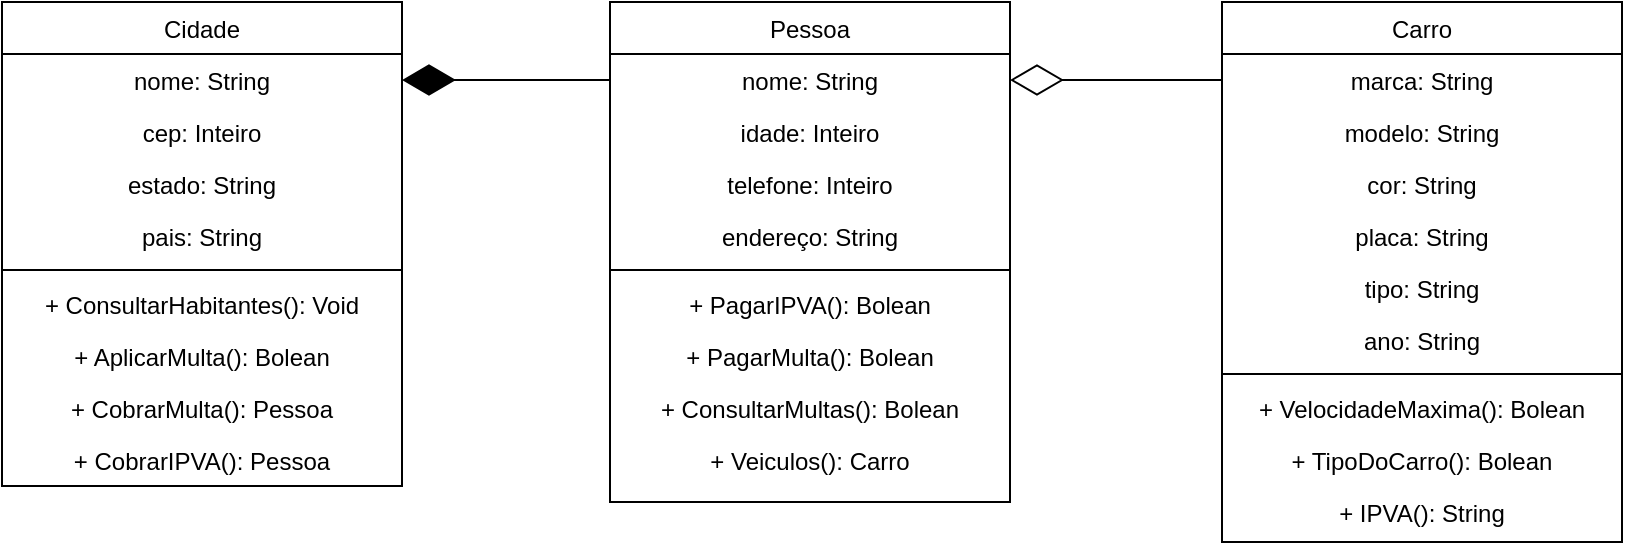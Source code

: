 <mxfile version="21.0.2" type="device"><diagram id="C5RBs43oDa-KdzZeNtuy" name="Page-1"><mxGraphModel dx="1434" dy="764" grid="1" gridSize="10" guides="1" tooltips="1" connect="1" arrows="1" fold="1" page="1" pageScale="1" pageWidth="827" pageHeight="1169" math="0" shadow="0"><root><mxCell id="WIyWlLk6GJQsqaUBKTNV-0"/><mxCell id="WIyWlLk6GJQsqaUBKTNV-1" parent="WIyWlLk6GJQsqaUBKTNV-0"/><mxCell id="zkfFHV4jXpPFQw0GAbJ--0" value="Cidade" style="swimlane;fontStyle=0;align=center;verticalAlign=top;childLayout=stackLayout;horizontal=1;startSize=26;horizontalStack=0;resizeParent=1;resizeLast=0;collapsible=1;marginBottom=0;rounded=0;shadow=0;strokeWidth=1;fontFamily=Arial;labelBorderColor=none;" parent="WIyWlLk6GJQsqaUBKTNV-1" vertex="1"><mxGeometry x="10" y="10" width="200" height="242" as="geometry"><mxRectangle x="230" y="140" width="160" height="26" as="alternateBounds"/></mxGeometry></mxCell><mxCell id="zkfFHV4jXpPFQw0GAbJ--1" value="nome: String" style="text;align=center;verticalAlign=top;spacingLeft=4;spacingRight=4;overflow=hidden;rotatable=0;points=[[0,0.5],[1,0.5]];portConstraint=eastwest;fontFamily=Arial;fontStyle=0;labelBorderColor=none;" parent="zkfFHV4jXpPFQw0GAbJ--0" vertex="1"><mxGeometry y="26" width="200" height="26" as="geometry"/></mxCell><mxCell id="zkfFHV4jXpPFQw0GAbJ--2" value="cep: Inteiro" style="text;align=center;verticalAlign=top;spacingLeft=4;spacingRight=4;overflow=hidden;rotatable=0;points=[[0,0.5],[1,0.5]];portConstraint=eastwest;rounded=0;shadow=0;fontFamily=Arial;fontStyle=0;labelBorderColor=none;" parent="zkfFHV4jXpPFQw0GAbJ--0" vertex="1"><mxGeometry y="52" width="200" height="26" as="geometry"/></mxCell><mxCell id="zkfFHV4jXpPFQw0GAbJ--3" value="estado: String" style="text;align=center;verticalAlign=top;spacingLeft=4;spacingRight=4;overflow=hidden;rotatable=0;points=[[0,0.5],[1,0.5]];portConstraint=eastwest;rounded=0;shadow=0;fontFamily=Arial;fontStyle=0;labelBorderColor=none;" parent="zkfFHV4jXpPFQw0GAbJ--0" vertex="1"><mxGeometry y="78" width="200" height="26" as="geometry"/></mxCell><mxCell id="rJbsGy1KemC-nFW4CFmG-0" value="pais: String" style="text;align=center;verticalAlign=top;spacingLeft=4;spacingRight=4;overflow=hidden;rotatable=0;points=[[0,0.5],[1,0.5]];portConstraint=eastwest;rounded=0;shadow=0;fontFamily=Arial;fontStyle=0;labelBorderColor=none;" vertex="1" parent="zkfFHV4jXpPFQw0GAbJ--0"><mxGeometry y="104" width="200" height="26" as="geometry"/></mxCell><mxCell id="rJbsGy1KemC-nFW4CFmG-62" value="" style="line;strokeWidth=1;fillColor=none;align=left;verticalAlign=middle;spacingTop=-1;spacingLeft=3;spacingRight=3;rotatable=0;labelPosition=right;points=[];portConstraint=eastwest;strokeColor=inherit;" vertex="1" parent="zkfFHV4jXpPFQw0GAbJ--0"><mxGeometry y="130" width="200" height="8" as="geometry"/></mxCell><mxCell id="rJbsGy1KemC-nFW4CFmG-46" value="+ ConsultarHabitantes(): Void" style="text;align=center;verticalAlign=top;spacingLeft=4;spacingRight=4;overflow=hidden;rotatable=0;points=[[0,0.5],[1,0.5]];portConstraint=eastwest;rounded=0;shadow=0;fontFamily=Arial;fontStyle=0;labelBorderColor=none;" vertex="1" parent="zkfFHV4jXpPFQw0GAbJ--0"><mxGeometry y="138" width="200" height="26" as="geometry"/></mxCell><mxCell id="rJbsGy1KemC-nFW4CFmG-56" value="+ AplicarMulta(): Bolean" style="text;align=center;verticalAlign=top;spacingLeft=4;spacingRight=4;overflow=hidden;rotatable=0;points=[[0,0.5],[1,0.5]];portConstraint=eastwest;rounded=0;shadow=0;fontFamily=Arial;fontStyle=0;labelBorderColor=none;" vertex="1" parent="zkfFHV4jXpPFQw0GAbJ--0"><mxGeometry y="164" width="200" height="26" as="geometry"/></mxCell><mxCell id="rJbsGy1KemC-nFW4CFmG-55" value="+ CobrarMulta(): Pessoa" style="text;align=center;verticalAlign=top;spacingLeft=4;spacingRight=4;overflow=hidden;rotatable=0;points=[[0,0.5],[1,0.5]];portConstraint=eastwest;rounded=0;shadow=0;fontFamily=Arial;fontStyle=0;labelBorderColor=none;" vertex="1" parent="zkfFHV4jXpPFQw0GAbJ--0"><mxGeometry y="190" width="200" height="26" as="geometry"/></mxCell><mxCell id="rJbsGy1KemC-nFW4CFmG-54" value="+ CobrarIPVA(): Pessoa" style="text;align=center;verticalAlign=top;spacingLeft=4;spacingRight=4;overflow=hidden;rotatable=0;points=[[0,0.5],[1,0.5]];portConstraint=eastwest;rounded=0;shadow=0;fontFamily=Arial;fontStyle=0;labelBorderColor=none;" vertex="1" parent="zkfFHV4jXpPFQw0GAbJ--0"><mxGeometry y="216" width="200" height="26" as="geometry"/></mxCell><mxCell id="zkfFHV4jXpPFQw0GAbJ--17" value="Pessoa" style="swimlane;fontStyle=0;align=center;verticalAlign=top;childLayout=stackLayout;horizontal=1;startSize=26;horizontalStack=0;resizeParent=1;resizeLast=0;collapsible=1;marginBottom=0;rounded=0;shadow=0;strokeWidth=1;fontFamily=Arial;labelBorderColor=none;" parent="WIyWlLk6GJQsqaUBKTNV-1" vertex="1"><mxGeometry x="314" y="10" width="200" height="250" as="geometry"><mxRectangle x="550" y="140" width="160" height="26" as="alternateBounds"/></mxGeometry></mxCell><mxCell id="zkfFHV4jXpPFQw0GAbJ--18" value="nome: String" style="text;align=center;verticalAlign=top;spacingLeft=4;spacingRight=4;overflow=hidden;rotatable=0;points=[[0,0.5],[1,0.5]];portConstraint=eastwest;fontFamily=Arial;fontStyle=0;labelBorderColor=none;" parent="zkfFHV4jXpPFQw0GAbJ--17" vertex="1"><mxGeometry y="26" width="200" height="26" as="geometry"/></mxCell><mxCell id="zkfFHV4jXpPFQw0GAbJ--19" value="idade: Inteiro" style="text;align=center;verticalAlign=top;spacingLeft=4;spacingRight=4;overflow=hidden;rotatable=0;points=[[0,0.5],[1,0.5]];portConstraint=eastwest;rounded=0;shadow=0;fontFamily=Arial;fontStyle=0;labelBorderColor=none;" parent="zkfFHV4jXpPFQw0GAbJ--17" vertex="1"><mxGeometry y="52" width="200" height="26" as="geometry"/></mxCell><mxCell id="zkfFHV4jXpPFQw0GAbJ--21" value="telefone: Inteiro" style="text;align=center;verticalAlign=top;spacingLeft=4;spacingRight=4;overflow=hidden;rotatable=0;points=[[0,0.5],[1,0.5]];portConstraint=eastwest;rounded=0;shadow=0;fontFamily=Arial;fontStyle=0;labelBorderColor=none;" parent="zkfFHV4jXpPFQw0GAbJ--17" vertex="1"><mxGeometry y="78" width="200" height="26" as="geometry"/></mxCell><mxCell id="zkfFHV4jXpPFQw0GAbJ--20" value="endereço: String" style="text;align=center;verticalAlign=top;spacingLeft=4;spacingRight=4;overflow=hidden;rotatable=0;points=[[0,0.5],[1,0.5]];portConstraint=eastwest;rounded=0;shadow=0;fontFamily=Arial;fontStyle=0;labelBorderColor=none;" parent="zkfFHV4jXpPFQw0GAbJ--17" vertex="1"><mxGeometry y="104" width="200" height="26" as="geometry"/></mxCell><mxCell id="rJbsGy1KemC-nFW4CFmG-61" value="" style="line;strokeWidth=1;fillColor=none;align=left;verticalAlign=middle;spacingTop=-1;spacingLeft=3;spacingRight=3;rotatable=0;labelPosition=right;points=[];portConstraint=eastwest;strokeColor=inherit;" vertex="1" parent="zkfFHV4jXpPFQw0GAbJ--17"><mxGeometry y="130" width="200" height="8" as="geometry"/></mxCell><mxCell id="rJbsGy1KemC-nFW4CFmG-36" value="+ PagarIPVA(): Bolean" style="text;align=center;verticalAlign=top;spacingLeft=4;spacingRight=4;overflow=hidden;rotatable=0;points=[[0,0.5],[1,0.5]];portConstraint=eastwest;rounded=0;shadow=0;fontFamily=Arial;fontStyle=0;labelBorderColor=none;" vertex="1" parent="zkfFHV4jXpPFQw0GAbJ--17"><mxGeometry y="138" width="200" height="26" as="geometry"/></mxCell><mxCell id="rJbsGy1KemC-nFW4CFmG-44" value="+ PagarMulta(): Bolean" style="text;align=center;verticalAlign=top;spacingLeft=4;spacingRight=4;overflow=hidden;rotatable=0;points=[[0,0.5],[1,0.5]];portConstraint=eastwest;rounded=0;shadow=0;fontFamily=Arial;fontStyle=0;labelBorderColor=none;" vertex="1" parent="zkfFHV4jXpPFQw0GAbJ--17"><mxGeometry y="164" width="200" height="26" as="geometry"/></mxCell><mxCell id="rJbsGy1KemC-nFW4CFmG-45" value="+ ConsultarMultas(): Bolean" style="text;align=center;verticalAlign=top;spacingLeft=4;spacingRight=4;overflow=hidden;rotatable=0;points=[[0,0.5],[1,0.5]];portConstraint=eastwest;rounded=0;shadow=0;fontFamily=Arial;fontStyle=0;labelBorderColor=none;" vertex="1" parent="zkfFHV4jXpPFQw0GAbJ--17"><mxGeometry y="190" width="200" height="26" as="geometry"/></mxCell><mxCell id="rJbsGy1KemC-nFW4CFmG-38" value="+ Veiculos(): Carro" style="text;align=center;verticalAlign=top;spacingLeft=4;spacingRight=4;overflow=hidden;rotatable=0;points=[[0,0.5],[1,0.5]];portConstraint=eastwest;rounded=0;shadow=0;fontFamily=Arial;fontStyle=0;labelBorderColor=none;" vertex="1" parent="zkfFHV4jXpPFQw0GAbJ--17"><mxGeometry y="216" width="200" height="26" as="geometry"/></mxCell><mxCell id="rJbsGy1KemC-nFW4CFmG-13" value="Carro" style="swimlane;fontStyle=0;align=center;verticalAlign=top;childLayout=stackLayout;horizontal=1;startSize=26;horizontalStack=0;resizeParent=1;resizeLast=0;collapsible=1;marginBottom=0;rounded=0;shadow=0;strokeWidth=1;fontFamily=Arial;labelBorderColor=none;" vertex="1" parent="WIyWlLk6GJQsqaUBKTNV-1"><mxGeometry x="620" y="10" width="200" height="270" as="geometry"><mxRectangle x="550" y="140" width="160" height="26" as="alternateBounds"/></mxGeometry></mxCell><mxCell id="rJbsGy1KemC-nFW4CFmG-14" value="marca: String" style="text;align=center;verticalAlign=top;spacingLeft=4;spacingRight=4;overflow=hidden;rotatable=0;points=[[0,0.5],[1,0.5]];portConstraint=eastwest;fontFamily=Arial;fontStyle=0;labelBorderColor=none;" vertex="1" parent="rJbsGy1KemC-nFW4CFmG-13"><mxGeometry y="26" width="200" height="26" as="geometry"/></mxCell><mxCell id="rJbsGy1KemC-nFW4CFmG-15" value="modelo: String" style="text;align=center;verticalAlign=top;spacingLeft=4;spacingRight=4;overflow=hidden;rotatable=0;points=[[0,0.5],[1,0.5]];portConstraint=eastwest;rounded=0;shadow=0;fontFamily=Arial;fontStyle=0;labelBorderColor=none;" vertex="1" parent="rJbsGy1KemC-nFW4CFmG-13"><mxGeometry y="52" width="200" height="26" as="geometry"/></mxCell><mxCell id="rJbsGy1KemC-nFW4CFmG-16" value="cor: String" style="text;align=center;verticalAlign=top;spacingLeft=4;spacingRight=4;overflow=hidden;rotatable=0;points=[[0,0.5],[1,0.5]];portConstraint=eastwest;rounded=0;shadow=0;fontFamily=Arial;fontStyle=0;labelBorderColor=none;" vertex="1" parent="rJbsGy1KemC-nFW4CFmG-13"><mxGeometry y="78" width="200" height="26" as="geometry"/></mxCell><mxCell id="rJbsGy1KemC-nFW4CFmG-17" value="placa: String" style="text;align=center;verticalAlign=top;spacingLeft=4;spacingRight=4;overflow=hidden;rotatable=0;points=[[0,0.5],[1,0.5]];portConstraint=eastwest;rounded=0;shadow=0;fontFamily=Arial;fontStyle=0;labelBorderColor=none;" vertex="1" parent="rJbsGy1KemC-nFW4CFmG-13"><mxGeometry y="104" width="200" height="26" as="geometry"/></mxCell><mxCell id="rJbsGy1KemC-nFW4CFmG-58" value="tipo: String" style="text;align=center;verticalAlign=top;spacingLeft=4;spacingRight=4;overflow=hidden;rotatable=0;points=[[0,0.5],[1,0.5]];portConstraint=eastwest;rounded=0;shadow=0;fontFamily=Arial;fontStyle=0;labelBorderColor=none;" vertex="1" parent="rJbsGy1KemC-nFW4CFmG-13"><mxGeometry y="130" width="200" height="26" as="geometry"/></mxCell><mxCell id="rJbsGy1KemC-nFW4CFmG-59" value="ano: String" style="text;align=center;verticalAlign=top;spacingLeft=4;spacingRight=4;overflow=hidden;rotatable=0;points=[[0,0.5],[1,0.5]];portConstraint=eastwest;rounded=0;shadow=0;fontFamily=Arial;fontStyle=0;labelBorderColor=none;" vertex="1" parent="rJbsGy1KemC-nFW4CFmG-13"><mxGeometry y="156" width="200" height="26" as="geometry"/></mxCell><mxCell id="rJbsGy1KemC-nFW4CFmG-60" value="" style="line;strokeWidth=1;fillColor=none;align=left;verticalAlign=middle;spacingTop=-1;spacingLeft=3;spacingRight=3;rotatable=0;labelPosition=right;points=[];portConstraint=eastwest;strokeColor=inherit;" vertex="1" parent="rJbsGy1KemC-nFW4CFmG-13"><mxGeometry y="182" width="200" height="8" as="geometry"/></mxCell><mxCell id="rJbsGy1KemC-nFW4CFmG-42" value="+ VelocidadeMaxima(): Bolean" style="text;align=center;verticalAlign=top;spacingLeft=4;spacingRight=4;overflow=hidden;rotatable=0;points=[[0,0.5],[1,0.5]];portConstraint=eastwest;rounded=0;shadow=0;fontFamily=Arial;fontStyle=0;labelBorderColor=none;" vertex="1" parent="rJbsGy1KemC-nFW4CFmG-13"><mxGeometry y="190" width="200" height="26" as="geometry"/></mxCell><mxCell id="rJbsGy1KemC-nFW4CFmG-43" value="+ TipoDoCarro(): Bolean" style="text;align=center;verticalAlign=top;spacingLeft=4;spacingRight=4;overflow=hidden;rotatable=0;points=[[0,0.5],[1,0.5]];portConstraint=eastwest;rounded=0;shadow=0;fontFamily=Arial;fontStyle=0;labelBorderColor=none;" vertex="1" parent="rJbsGy1KemC-nFW4CFmG-13"><mxGeometry y="216" width="200" height="26" as="geometry"/></mxCell><mxCell id="rJbsGy1KemC-nFW4CFmG-57" value="+ IPVA(): String" style="text;align=center;verticalAlign=top;spacingLeft=4;spacingRight=4;overflow=hidden;rotatable=0;points=[[0,0.5],[1,0.5]];portConstraint=eastwest;rounded=0;shadow=0;fontFamily=Arial;fontStyle=0;labelBorderColor=none;" vertex="1" parent="rJbsGy1KemC-nFW4CFmG-13"><mxGeometry y="242" width="200" height="26" as="geometry"/></mxCell><mxCell id="rJbsGy1KemC-nFW4CFmG-39" value="" style="endArrow=diamondThin;endFill=1;endSize=24;html=1;rounded=0;exitX=0;exitY=0.5;exitDx=0;exitDy=0;entryX=1;entryY=0.5;entryDx=0;entryDy=0;" edge="1" parent="WIyWlLk6GJQsqaUBKTNV-1" source="zkfFHV4jXpPFQw0GAbJ--18" target="zkfFHV4jXpPFQw0GAbJ--1"><mxGeometry width="160" relative="1" as="geometry"><mxPoint x="210" y="260" as="sourcePoint"/><mxPoint x="370" y="260" as="targetPoint"/></mxGeometry></mxCell><mxCell id="rJbsGy1KemC-nFW4CFmG-40" value="" style="endArrow=diamondThin;endFill=0;endSize=24;html=1;rounded=0;exitX=0;exitY=0.5;exitDx=0;exitDy=0;entryX=1;entryY=0.5;entryDx=0;entryDy=0;" edge="1" parent="WIyWlLk6GJQsqaUBKTNV-1" source="rJbsGy1KemC-nFW4CFmG-14" target="zkfFHV4jXpPFQw0GAbJ--18"><mxGeometry width="160" relative="1" as="geometry"><mxPoint x="550" y="290" as="sourcePoint"/><mxPoint x="710" y="290" as="targetPoint"/></mxGeometry></mxCell></root></mxGraphModel></diagram></mxfile>
